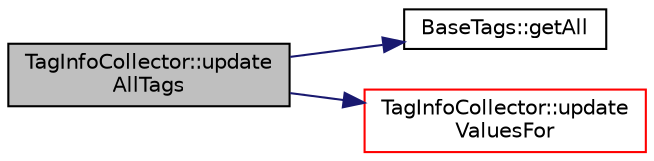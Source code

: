 digraph "TagInfoCollector::updateAllTags"
{
 // LATEX_PDF_SIZE
  edge [fontname="Helvetica",fontsize="10",labelfontname="Helvetica",labelfontsize="10"];
  node [fontname="Helvetica",fontsize="10",shape=record];
  rankdir="LR";
  Node1 [label="TagInfoCollector::update\lAllTags",height=0.2,width=0.4,color="black", fillcolor="grey75", style="filled", fontcolor="black",tooltip=" "];
  Node1 -> Node2 [color="midnightblue",fontsize="10",style="solid",fontname="Helvetica"];
  Node2 [label="BaseTags::getAll",height=0.2,width=0.4,color="black", fillcolor="white", style="filled",URL="$class_base_tags.html#a3ce04bcde2b5c25532fe7ba17717e48e",tooltip="get list of all possible tag types"];
  Node1 -> Node3 [color="midnightblue",fontsize="10",style="solid",fontname="Helvetica"];
  Node3 [label="TagInfoCollector::update\lValuesFor",height=0.2,width=0.4,color="red", fillcolor="white", style="filled",URL="$class_tag_info_collector.html#ac9a9d5cb67ed21da76ad389a5de0f565",tooltip=" "];
}
